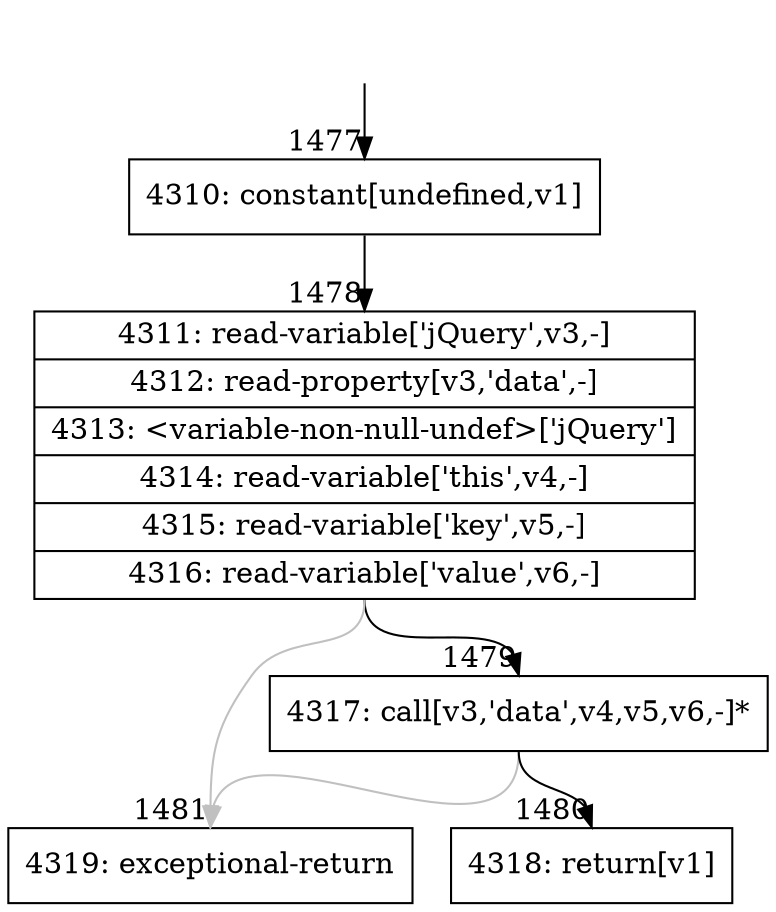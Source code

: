 digraph {
rankdir="TD"
BB_entry103[shape=none,label=""];
BB_entry103 -> BB1477 [tailport=s, headport=n, headlabel="    1477"]
BB1477 [shape=record label="{4310: constant[undefined,v1]}" ] 
BB1477 -> BB1478 [tailport=s, headport=n, headlabel="      1478"]
BB1478 [shape=record label="{4311: read-variable['jQuery',v3,-]|4312: read-property[v3,'data',-]|4313: \<variable-non-null-undef\>['jQuery']|4314: read-variable['this',v4,-]|4315: read-variable['key',v5,-]|4316: read-variable['value',v6,-]}" ] 
BB1478 -> BB1479 [tailport=s, headport=n, headlabel="      1479"]
BB1478 -> BB1481 [tailport=s, headport=n, color=gray, headlabel="      1481"]
BB1479 [shape=record label="{4317: call[v3,'data',v4,v5,v6,-]*}" ] 
BB1479 -> BB1480 [tailport=s, headport=n, headlabel="      1480"]
BB1479 -> BB1481 [tailport=s, headport=n, color=gray]
BB1480 [shape=record label="{4318: return[v1]}" ] 
BB1481 [shape=record label="{4319: exceptional-return}" ] 
}
